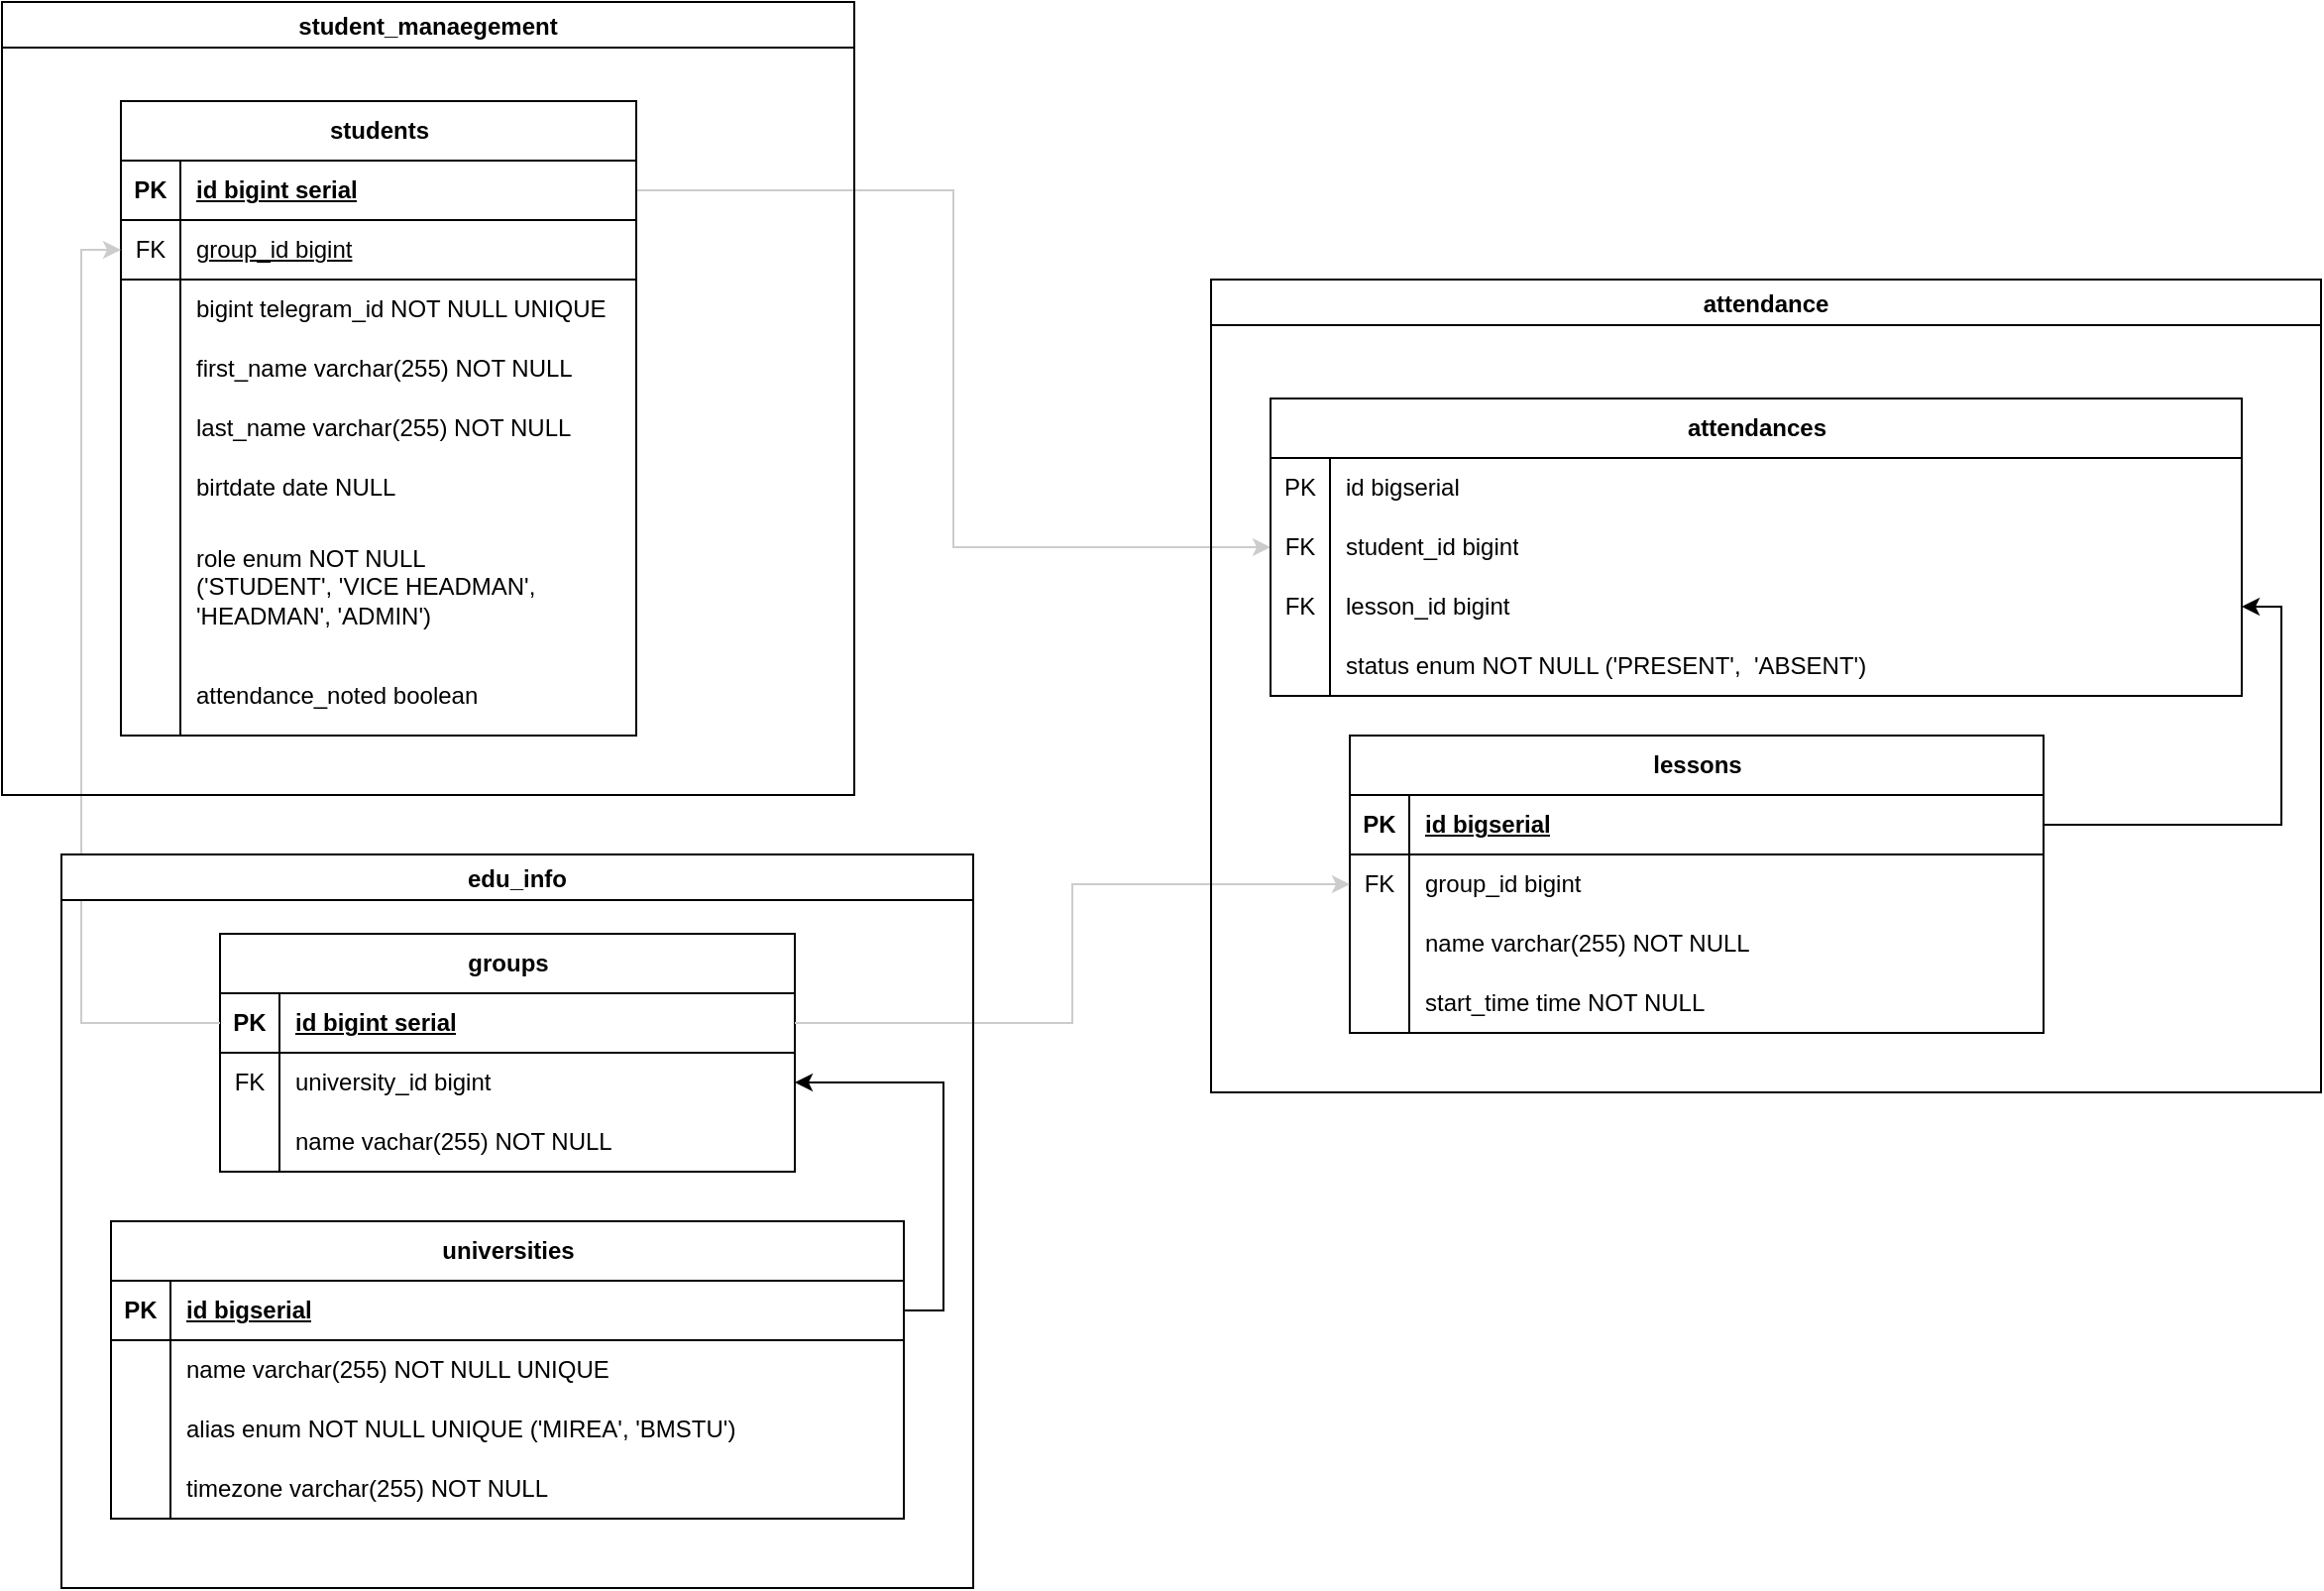 <mxfile version="22.1.21" type="device">
  <diagram name="Page-1" id="I7l6lQvvWda5FWBGYfNw">
    <mxGraphModel dx="621" dy="1783" grid="1" gridSize="10" guides="1" tooltips="1" connect="1" arrows="1" fold="1" page="1" pageScale="1" pageWidth="1100" pageHeight="850" math="0" shadow="0">
      <root>
        <mxCell id="0" />
        <mxCell id="1" parent="0" />
        <mxCell id="WtD-Y87o_4bAseDayTya-83" style="edgeStyle=orthogonalEdgeStyle;rounded=0;orthogonalLoop=1;jettySize=auto;html=1;exitX=0;exitY=0.5;exitDx=0;exitDy=0;entryX=1;entryY=0.5;entryDx=0;entryDy=0;" parent="1" source="WtD-Y87o_4bAseDayTya-71" edge="1">
          <mxGeometry relative="1" as="geometry" />
        </mxCell>
        <mxCell id="n_EiIZgd5n3iyxSfP7II-4" style="edgeStyle=orthogonalEdgeStyle;rounded=0;orthogonalLoop=1;jettySize=auto;html=1;exitX=1;exitY=0.5;exitDx=0;exitDy=0;entryX=0.991;entryY=0.733;entryDx=0;entryDy=0;entryPerimeter=0;" parent="1" target="WtD-Y87o_4bAseDayTya-123" edge="1">
          <mxGeometry relative="1" as="geometry" />
        </mxCell>
        <mxCell id="AAZNuQ814HPgyiH9VI9M-4" style="edgeStyle=orthogonalEdgeStyle;rounded=0;orthogonalLoop=1;jettySize=auto;html=1;exitX=1;exitY=0.5;exitDx=0;exitDy=0;entryX=0;entryY=0.5;entryDx=0;entryDy=0;" parent="1" target="WtD-Y87o_4bAseDayTya-123" edge="1">
          <mxGeometry relative="1" as="geometry" />
        </mxCell>
        <mxCell id="PIjY2bJpDw1zQxXnWxuS-26" style="edgeStyle=orthogonalEdgeStyle;rounded=0;orthogonalLoop=1;jettySize=auto;html=1;exitX=1;exitY=0.5;exitDx=0;exitDy=0;entryX=0;entryY=0.5;entryDx=0;entryDy=0;strokeColor=#CCCCCC;" parent="1" source="WtD-Y87o_4bAseDayTya-2" target="WtD-Y87o_4bAseDayTya-144" edge="1">
          <mxGeometry relative="1" as="geometry" />
        </mxCell>
        <mxCell id="PIjY2bJpDw1zQxXnWxuS-33" style="edgeStyle=orthogonalEdgeStyle;rounded=0;orthogonalLoop=1;jettySize=auto;html=1;exitX=0;exitY=0.5;exitDx=0;exitDy=0;entryX=1;entryY=0.5;entryDx=0;entryDy=0;" parent="1" source="WtD-Y87o_4bAseDayTya-2" edge="1">
          <mxGeometry relative="1" as="geometry">
            <Array as="points">
              <mxPoint x="1000" y="-245" />
              <mxPoint x="1000" y="130" />
            </Array>
          </mxGeometry>
        </mxCell>
        <mxCell id="y6h4AQpJSSWqRq5FOGXV-2" value="lessons" style="shape=table;startSize=30;container=1;collapsible=1;childLayout=tableLayout;fixedRows=1;rowLines=0;fontStyle=1;align=center;resizeLast=1;html=1;" parent="1" vertex="1">
          <mxGeometry x="1950" y="60" width="350" height="150" as="geometry" />
        </mxCell>
        <mxCell id="y6h4AQpJSSWqRq5FOGXV-3" value="" style="shape=tableRow;horizontal=0;startSize=0;swimlaneHead=0;swimlaneBody=0;fillColor=none;collapsible=0;dropTarget=0;points=[[0,0.5],[1,0.5]];portConstraint=eastwest;top=0;left=0;right=0;bottom=1;" parent="y6h4AQpJSSWqRq5FOGXV-2" vertex="1">
          <mxGeometry y="30" width="350" height="30" as="geometry" />
        </mxCell>
        <mxCell id="y6h4AQpJSSWqRq5FOGXV-4" value="PK" style="shape=partialRectangle;connectable=0;fillColor=none;top=0;left=0;bottom=0;right=0;fontStyle=1;overflow=hidden;whiteSpace=wrap;html=1;" parent="y6h4AQpJSSWqRq5FOGXV-3" vertex="1">
          <mxGeometry width="30" height="30" as="geometry">
            <mxRectangle width="30" height="30" as="alternateBounds" />
          </mxGeometry>
        </mxCell>
        <mxCell id="y6h4AQpJSSWqRq5FOGXV-5" value="id bigserial" style="shape=partialRectangle;connectable=0;fillColor=none;top=0;left=0;bottom=0;right=0;align=left;spacingLeft=6;fontStyle=5;overflow=hidden;whiteSpace=wrap;html=1;" parent="y6h4AQpJSSWqRq5FOGXV-3" vertex="1">
          <mxGeometry x="30" width="320" height="30" as="geometry">
            <mxRectangle width="320" height="30" as="alternateBounds" />
          </mxGeometry>
        </mxCell>
        <mxCell id="y6h4AQpJSSWqRq5FOGXV-6" value="" style="shape=tableRow;horizontal=0;startSize=0;swimlaneHead=0;swimlaneBody=0;fillColor=none;collapsible=0;dropTarget=0;points=[[0,0.5],[1,0.5]];portConstraint=eastwest;top=0;left=0;right=0;bottom=0;" parent="y6h4AQpJSSWqRq5FOGXV-2" vertex="1">
          <mxGeometry y="60" width="350" height="30" as="geometry" />
        </mxCell>
        <mxCell id="y6h4AQpJSSWqRq5FOGXV-7" value="FK" style="shape=partialRectangle;connectable=0;fillColor=none;top=0;left=0;bottom=0;right=0;editable=1;overflow=hidden;whiteSpace=wrap;html=1;" parent="y6h4AQpJSSWqRq5FOGXV-6" vertex="1">
          <mxGeometry width="30" height="30" as="geometry">
            <mxRectangle width="30" height="30" as="alternateBounds" />
          </mxGeometry>
        </mxCell>
        <mxCell id="y6h4AQpJSSWqRq5FOGXV-8" value="group_id bigint" style="shape=partialRectangle;connectable=0;fillColor=none;top=0;left=0;bottom=0;right=0;align=left;spacingLeft=6;overflow=hidden;whiteSpace=wrap;html=1;" parent="y6h4AQpJSSWqRq5FOGXV-6" vertex="1">
          <mxGeometry x="30" width="320" height="30" as="geometry">
            <mxRectangle width="320" height="30" as="alternateBounds" />
          </mxGeometry>
        </mxCell>
        <mxCell id="y6h4AQpJSSWqRq5FOGXV-9" value="" style="shape=tableRow;horizontal=0;startSize=0;swimlaneHead=0;swimlaneBody=0;fillColor=none;collapsible=0;dropTarget=0;points=[[0,0.5],[1,0.5]];portConstraint=eastwest;top=0;left=0;right=0;bottom=0;" parent="y6h4AQpJSSWqRq5FOGXV-2" vertex="1">
          <mxGeometry y="90" width="350" height="30" as="geometry" />
        </mxCell>
        <mxCell id="y6h4AQpJSSWqRq5FOGXV-10" value="" style="shape=partialRectangle;connectable=0;fillColor=none;top=0;left=0;bottom=0;right=0;editable=1;overflow=hidden;whiteSpace=wrap;html=1;" parent="y6h4AQpJSSWqRq5FOGXV-9" vertex="1">
          <mxGeometry width="30" height="30" as="geometry">
            <mxRectangle width="30" height="30" as="alternateBounds" />
          </mxGeometry>
        </mxCell>
        <mxCell id="y6h4AQpJSSWqRq5FOGXV-11" value="name varchar(255) NOT NULL" style="shape=partialRectangle;connectable=0;fillColor=none;top=0;left=0;bottom=0;right=0;align=left;spacingLeft=6;overflow=hidden;whiteSpace=wrap;html=1;" parent="y6h4AQpJSSWqRq5FOGXV-9" vertex="1">
          <mxGeometry x="30" width="320" height="30" as="geometry">
            <mxRectangle width="320" height="30" as="alternateBounds" />
          </mxGeometry>
        </mxCell>
        <mxCell id="y6h4AQpJSSWqRq5FOGXV-12" value="" style="shape=tableRow;horizontal=0;startSize=0;swimlaneHead=0;swimlaneBody=0;fillColor=none;collapsible=0;dropTarget=0;points=[[0,0.5],[1,0.5]];portConstraint=eastwest;top=0;left=0;right=0;bottom=0;" parent="y6h4AQpJSSWqRq5FOGXV-2" vertex="1">
          <mxGeometry y="120" width="350" height="30" as="geometry" />
        </mxCell>
        <mxCell id="y6h4AQpJSSWqRq5FOGXV-13" value="" style="shape=partialRectangle;connectable=0;fillColor=none;top=0;left=0;bottom=0;right=0;editable=1;overflow=hidden;whiteSpace=wrap;html=1;" parent="y6h4AQpJSSWqRq5FOGXV-12" vertex="1">
          <mxGeometry width="30" height="30" as="geometry">
            <mxRectangle width="30" height="30" as="alternateBounds" />
          </mxGeometry>
        </mxCell>
        <mxCell id="y6h4AQpJSSWqRq5FOGXV-14" value="start_time time NOT NULL" style="shape=partialRectangle;connectable=0;fillColor=none;top=0;left=0;bottom=0;right=0;align=left;spacingLeft=6;overflow=hidden;whiteSpace=wrap;html=1;" parent="y6h4AQpJSSWqRq5FOGXV-12" vertex="1">
          <mxGeometry x="30" width="320" height="30" as="geometry">
            <mxRectangle width="320" height="30" as="alternateBounds" />
          </mxGeometry>
        </mxCell>
        <mxCell id="WtD-Y87o_4bAseDayTya-140" value="attendances" style="shape=table;startSize=30;container=1;collapsible=1;childLayout=tableLayout;fixedRows=1;rowLines=0;fontStyle=1;align=center;resizeLast=1;html=1;" parent="1" vertex="1">
          <mxGeometry x="1910" y="-110" width="490" height="150" as="geometry" />
        </mxCell>
        <mxCell id="vI2uVMeDULrQLfaLAgZ7-1" style="shape=tableRow;horizontal=0;startSize=0;swimlaneHead=0;swimlaneBody=0;fillColor=none;collapsible=0;dropTarget=0;points=[[0,0.5],[1,0.5]];portConstraint=eastwest;top=0;left=0;right=0;bottom=0;" parent="WtD-Y87o_4bAseDayTya-140" vertex="1">
          <mxGeometry y="30" width="490" height="30" as="geometry" />
        </mxCell>
        <mxCell id="vI2uVMeDULrQLfaLAgZ7-2" value="PK" style="shape=partialRectangle;connectable=0;fillColor=none;top=0;left=0;bottom=0;right=0;editable=1;overflow=hidden;whiteSpace=wrap;html=1;" parent="vI2uVMeDULrQLfaLAgZ7-1" vertex="1">
          <mxGeometry width="30" height="30" as="geometry">
            <mxRectangle width="30" height="30" as="alternateBounds" />
          </mxGeometry>
        </mxCell>
        <mxCell id="vI2uVMeDULrQLfaLAgZ7-3" value="id bigserial" style="shape=partialRectangle;connectable=0;fillColor=none;top=0;left=0;bottom=0;right=0;align=left;spacingLeft=6;overflow=hidden;whiteSpace=wrap;html=1;" parent="vI2uVMeDULrQLfaLAgZ7-1" vertex="1">
          <mxGeometry x="30" width="460" height="30" as="geometry">
            <mxRectangle width="460" height="30" as="alternateBounds" />
          </mxGeometry>
        </mxCell>
        <mxCell id="WtD-Y87o_4bAseDayTya-144" value="" style="shape=tableRow;horizontal=0;startSize=0;swimlaneHead=0;swimlaneBody=0;fillColor=none;collapsible=0;dropTarget=0;points=[[0,0.5],[1,0.5]];portConstraint=eastwest;top=0;left=0;right=0;bottom=0;" parent="WtD-Y87o_4bAseDayTya-140" vertex="1">
          <mxGeometry y="60" width="490" height="30" as="geometry" />
        </mxCell>
        <mxCell id="WtD-Y87o_4bAseDayTya-145" value="FK" style="shape=partialRectangle;connectable=0;fillColor=none;top=0;left=0;bottom=0;right=0;editable=1;overflow=hidden;whiteSpace=wrap;html=1;" parent="WtD-Y87o_4bAseDayTya-144" vertex="1">
          <mxGeometry width="30" height="30" as="geometry">
            <mxRectangle width="30" height="30" as="alternateBounds" />
          </mxGeometry>
        </mxCell>
        <mxCell id="WtD-Y87o_4bAseDayTya-146" value="student_id bigint" style="shape=partialRectangle;connectable=0;fillColor=none;top=0;left=0;bottom=0;right=0;align=left;spacingLeft=6;overflow=hidden;whiteSpace=wrap;html=1;" parent="WtD-Y87o_4bAseDayTya-144" vertex="1">
          <mxGeometry x="30" width="460" height="30" as="geometry">
            <mxRectangle width="460" height="30" as="alternateBounds" />
          </mxGeometry>
        </mxCell>
        <mxCell id="WtD-Y87o_4bAseDayTya-147" value="" style="shape=tableRow;horizontal=0;startSize=0;swimlaneHead=0;swimlaneBody=0;fillColor=none;collapsible=0;dropTarget=0;points=[[0,0.5],[1,0.5]];portConstraint=eastwest;top=0;left=0;right=0;bottom=0;" parent="WtD-Y87o_4bAseDayTya-140" vertex="1">
          <mxGeometry y="90" width="490" height="30" as="geometry" />
        </mxCell>
        <mxCell id="WtD-Y87o_4bAseDayTya-148" value="FK" style="shape=partialRectangle;connectable=0;fillColor=none;top=0;left=0;bottom=0;right=0;editable=1;overflow=hidden;whiteSpace=wrap;html=1;" parent="WtD-Y87o_4bAseDayTya-147" vertex="1">
          <mxGeometry width="30" height="30" as="geometry">
            <mxRectangle width="30" height="30" as="alternateBounds" />
          </mxGeometry>
        </mxCell>
        <mxCell id="WtD-Y87o_4bAseDayTya-149" value="lesson_id bigint" style="shape=partialRectangle;connectable=0;fillColor=none;top=0;left=0;bottom=0;right=0;align=left;spacingLeft=6;overflow=hidden;whiteSpace=wrap;html=1;" parent="WtD-Y87o_4bAseDayTya-147" vertex="1">
          <mxGeometry x="30" width="460" height="30" as="geometry">
            <mxRectangle width="460" height="30" as="alternateBounds" />
          </mxGeometry>
        </mxCell>
        <mxCell id="WtD-Y87o_4bAseDayTya-150" value="" style="shape=tableRow;horizontal=0;startSize=0;swimlaneHead=0;swimlaneBody=0;fillColor=none;collapsible=0;dropTarget=0;points=[[0,0.5],[1,0.5]];portConstraint=eastwest;top=0;left=0;right=0;bottom=0;" parent="WtD-Y87o_4bAseDayTya-140" vertex="1">
          <mxGeometry y="120" width="490" height="30" as="geometry" />
        </mxCell>
        <mxCell id="WtD-Y87o_4bAseDayTya-151" value="" style="shape=partialRectangle;connectable=0;fillColor=none;top=0;left=0;bottom=0;right=0;editable=1;overflow=hidden;whiteSpace=wrap;html=1;" parent="WtD-Y87o_4bAseDayTya-150" vertex="1">
          <mxGeometry width="30" height="30" as="geometry">
            <mxRectangle width="30" height="30" as="alternateBounds" />
          </mxGeometry>
        </mxCell>
        <mxCell id="WtD-Y87o_4bAseDayTya-152" value="status enum NOT NULL (&#39;PRESENT&#39;,&amp;nbsp; &#39;ABSENT&#39;)" style="shape=partialRectangle;connectable=0;fillColor=none;top=0;left=0;bottom=0;right=0;align=left;spacingLeft=6;overflow=hidden;whiteSpace=wrap;html=1;" parent="WtD-Y87o_4bAseDayTya-150" vertex="1">
          <mxGeometry x="30" width="460" height="30" as="geometry">
            <mxRectangle width="460" height="30" as="alternateBounds" />
          </mxGeometry>
        </mxCell>
        <mxCell id="WtD-Y87o_4bAseDayTya-70" value="groups" style="shape=table;startSize=30;container=1;collapsible=1;childLayout=tableLayout;fixedRows=1;rowLines=0;fontStyle=1;align=center;resizeLast=1;html=1;" parent="1" vertex="1">
          <mxGeometry x="1380" y="160" width="290" height="120" as="geometry" />
        </mxCell>
        <mxCell id="WtD-Y87o_4bAseDayTya-71" value="" style="shape=tableRow;horizontal=0;startSize=0;swimlaneHead=0;swimlaneBody=0;fillColor=none;collapsible=0;dropTarget=0;points=[[0,0.5],[1,0.5]];portConstraint=eastwest;top=0;left=0;right=0;bottom=1;" parent="WtD-Y87o_4bAseDayTya-70" vertex="1">
          <mxGeometry y="30" width="290" height="30" as="geometry" />
        </mxCell>
        <mxCell id="WtD-Y87o_4bAseDayTya-72" value="PK" style="shape=partialRectangle;connectable=0;fillColor=none;top=0;left=0;bottom=0;right=0;fontStyle=1;overflow=hidden;whiteSpace=wrap;html=1;" parent="WtD-Y87o_4bAseDayTya-71" vertex="1">
          <mxGeometry width="30" height="30" as="geometry">
            <mxRectangle width="30" height="30" as="alternateBounds" />
          </mxGeometry>
        </mxCell>
        <mxCell id="WtD-Y87o_4bAseDayTya-73" value="id bigint serial" style="shape=partialRectangle;connectable=0;fillColor=none;top=0;left=0;bottom=0;right=0;align=left;spacingLeft=6;fontStyle=5;overflow=hidden;whiteSpace=wrap;html=1;" parent="WtD-Y87o_4bAseDayTya-71" vertex="1">
          <mxGeometry x="30" width="260" height="30" as="geometry">
            <mxRectangle width="260" height="30" as="alternateBounds" />
          </mxGeometry>
        </mxCell>
        <mxCell id="wIKcch3GfV04wdJaZ94m-4" style="shape=tableRow;horizontal=0;startSize=0;swimlaneHead=0;swimlaneBody=0;fillColor=none;collapsible=0;dropTarget=0;points=[[0,0.5],[1,0.5]];portConstraint=eastwest;top=0;left=0;right=0;bottom=0;" parent="WtD-Y87o_4bAseDayTya-70" vertex="1">
          <mxGeometry y="60" width="290" height="30" as="geometry" />
        </mxCell>
        <mxCell id="wIKcch3GfV04wdJaZ94m-5" value="FK" style="shape=partialRectangle;connectable=0;fillColor=none;top=0;left=0;bottom=0;right=0;editable=1;overflow=hidden;whiteSpace=wrap;html=1;" parent="wIKcch3GfV04wdJaZ94m-4" vertex="1">
          <mxGeometry width="30" height="30" as="geometry">
            <mxRectangle width="30" height="30" as="alternateBounds" />
          </mxGeometry>
        </mxCell>
        <mxCell id="wIKcch3GfV04wdJaZ94m-6" value="university_id bigint" style="shape=partialRectangle;connectable=0;fillColor=none;top=0;left=0;bottom=0;right=0;align=left;spacingLeft=6;overflow=hidden;whiteSpace=wrap;html=1;" parent="wIKcch3GfV04wdJaZ94m-4" vertex="1">
          <mxGeometry x="30" width="260" height="30" as="geometry">
            <mxRectangle width="260" height="30" as="alternateBounds" />
          </mxGeometry>
        </mxCell>
        <mxCell id="WtD-Y87o_4bAseDayTya-74" value="" style="shape=tableRow;horizontal=0;startSize=0;swimlaneHead=0;swimlaneBody=0;fillColor=none;collapsible=0;dropTarget=0;points=[[0,0.5],[1,0.5]];portConstraint=eastwest;top=0;left=0;right=0;bottom=0;" parent="WtD-Y87o_4bAseDayTya-70" vertex="1">
          <mxGeometry y="90" width="290" height="30" as="geometry" />
        </mxCell>
        <mxCell id="WtD-Y87o_4bAseDayTya-75" value="" style="shape=partialRectangle;connectable=0;fillColor=none;top=0;left=0;bottom=0;right=0;editable=1;overflow=hidden;whiteSpace=wrap;html=1;" parent="WtD-Y87o_4bAseDayTya-74" vertex="1">
          <mxGeometry width="30" height="30" as="geometry">
            <mxRectangle width="30" height="30" as="alternateBounds" />
          </mxGeometry>
        </mxCell>
        <mxCell id="WtD-Y87o_4bAseDayTya-76" value="name vachar(255) NOT NULL" style="shape=partialRectangle;connectable=0;fillColor=none;top=0;left=0;bottom=0;right=0;align=left;spacingLeft=6;overflow=hidden;whiteSpace=wrap;html=1;" parent="WtD-Y87o_4bAseDayTya-74" vertex="1">
          <mxGeometry x="30" width="260" height="30" as="geometry">
            <mxRectangle width="260" height="30" as="alternateBounds" />
          </mxGeometry>
        </mxCell>
        <mxCell id="WtD-Y87o_4bAseDayTya-1" value="students" style="shape=table;startSize=30;container=1;collapsible=1;childLayout=tableLayout;fixedRows=1;rowLines=0;fontStyle=1;align=center;resizeLast=1;html=1;" parent="1" vertex="1">
          <mxGeometry x="1330" y="-260" width="260" height="320" as="geometry" />
        </mxCell>
        <mxCell id="WtD-Y87o_4bAseDayTya-2" value="" style="shape=tableRow;horizontal=0;startSize=0;swimlaneHead=0;swimlaneBody=0;fillColor=none;collapsible=0;dropTarget=0;points=[[0,0.5],[1,0.5]];portConstraint=eastwest;top=0;left=0;right=0;bottom=1;" parent="WtD-Y87o_4bAseDayTya-1" vertex="1">
          <mxGeometry y="30" width="260" height="30" as="geometry" />
        </mxCell>
        <mxCell id="WtD-Y87o_4bAseDayTya-3" value="PK" style="shape=partialRectangle;connectable=0;fillColor=none;top=0;left=0;bottom=0;right=0;fontStyle=1;overflow=hidden;whiteSpace=wrap;html=1;" parent="WtD-Y87o_4bAseDayTya-2" vertex="1">
          <mxGeometry width="30" height="30" as="geometry">
            <mxRectangle width="30" height="30" as="alternateBounds" />
          </mxGeometry>
        </mxCell>
        <mxCell id="WtD-Y87o_4bAseDayTya-4" value="id bigint serial" style="shape=partialRectangle;connectable=0;fillColor=none;top=0;left=0;bottom=0;right=0;align=left;spacingLeft=6;fontStyle=5;overflow=hidden;whiteSpace=wrap;html=1;" parent="WtD-Y87o_4bAseDayTya-2" vertex="1">
          <mxGeometry x="30" width="230" height="30" as="geometry">
            <mxRectangle width="230" height="30" as="alternateBounds" />
          </mxGeometry>
        </mxCell>
        <mxCell id="-TC-ZagWVs9rCI9R5vII-1" style="shape=tableRow;horizontal=0;startSize=0;swimlaneHead=0;swimlaneBody=0;fillColor=none;collapsible=0;dropTarget=0;points=[[0,0.5],[1,0.5]];portConstraint=eastwest;top=0;left=0;right=0;bottom=1;" parent="WtD-Y87o_4bAseDayTya-1" vertex="1">
          <mxGeometry y="60" width="260" height="30" as="geometry" />
        </mxCell>
        <mxCell id="-TC-ZagWVs9rCI9R5vII-2" value="&lt;span style=&quot;font-weight: normal;&quot;&gt;FK&lt;/span&gt;" style="shape=partialRectangle;connectable=0;fillColor=none;top=0;left=0;bottom=0;right=0;fontStyle=1;overflow=hidden;whiteSpace=wrap;html=1;" parent="-TC-ZagWVs9rCI9R5vII-1" vertex="1">
          <mxGeometry width="30" height="30" as="geometry">
            <mxRectangle width="30" height="30" as="alternateBounds" />
          </mxGeometry>
        </mxCell>
        <mxCell id="-TC-ZagWVs9rCI9R5vII-3" value="&lt;span style=&quot;font-weight: normal;&quot;&gt;group_id bigint&lt;/span&gt;" style="shape=partialRectangle;connectable=0;fillColor=none;top=0;left=0;bottom=0;right=0;align=left;spacingLeft=6;fontStyle=5;overflow=hidden;whiteSpace=wrap;html=1;" parent="-TC-ZagWVs9rCI9R5vII-1" vertex="1">
          <mxGeometry x="30" width="230" height="30" as="geometry">
            <mxRectangle width="230" height="30" as="alternateBounds" />
          </mxGeometry>
        </mxCell>
        <mxCell id="Vi8hg6_tpQZABeiYivTI-13" style="shape=tableRow;horizontal=0;startSize=0;swimlaneHead=0;swimlaneBody=0;fillColor=none;collapsible=0;dropTarget=0;points=[[0,0.5],[1,0.5]];portConstraint=eastwest;top=0;left=0;right=0;bottom=0;" parent="WtD-Y87o_4bAseDayTya-1" vertex="1">
          <mxGeometry y="90" width="260" height="30" as="geometry" />
        </mxCell>
        <mxCell id="Vi8hg6_tpQZABeiYivTI-14" style="shape=partialRectangle;connectable=0;fillColor=none;top=0;left=0;bottom=0;right=0;editable=1;overflow=hidden;whiteSpace=wrap;html=1;" parent="Vi8hg6_tpQZABeiYivTI-13" vertex="1">
          <mxGeometry width="30" height="30" as="geometry">
            <mxRectangle width="30" height="30" as="alternateBounds" />
          </mxGeometry>
        </mxCell>
        <mxCell id="Vi8hg6_tpQZABeiYivTI-15" value="bigint telegram_id NOT NULL UNIQUE" style="shape=partialRectangle;connectable=0;fillColor=none;top=0;left=0;bottom=0;right=0;align=left;spacingLeft=6;overflow=hidden;whiteSpace=wrap;html=1;" parent="Vi8hg6_tpQZABeiYivTI-13" vertex="1">
          <mxGeometry x="30" width="230" height="30" as="geometry">
            <mxRectangle width="230" height="30" as="alternateBounds" />
          </mxGeometry>
        </mxCell>
        <mxCell id="WtD-Y87o_4bAseDayTya-5" value="" style="shape=tableRow;horizontal=0;startSize=0;swimlaneHead=0;swimlaneBody=0;fillColor=none;collapsible=0;dropTarget=0;points=[[0,0.5],[1,0.5]];portConstraint=eastwest;top=0;left=0;right=0;bottom=0;" parent="WtD-Y87o_4bAseDayTya-1" vertex="1">
          <mxGeometry y="120" width="260" height="30" as="geometry" />
        </mxCell>
        <mxCell id="WtD-Y87o_4bAseDayTya-6" value="" style="shape=partialRectangle;connectable=0;fillColor=none;top=0;left=0;bottom=0;right=0;editable=1;overflow=hidden;whiteSpace=wrap;html=1;" parent="WtD-Y87o_4bAseDayTya-5" vertex="1">
          <mxGeometry width="30" height="30" as="geometry">
            <mxRectangle width="30" height="30" as="alternateBounds" />
          </mxGeometry>
        </mxCell>
        <mxCell id="WtD-Y87o_4bAseDayTya-7" value="first_name varchar(255) NOT NULL" style="shape=partialRectangle;connectable=0;fillColor=none;top=0;left=0;bottom=0;right=0;align=left;spacingLeft=6;overflow=hidden;whiteSpace=wrap;html=1;" parent="WtD-Y87o_4bAseDayTya-5" vertex="1">
          <mxGeometry x="30" width="230" height="30" as="geometry">
            <mxRectangle width="230" height="30" as="alternateBounds" />
          </mxGeometry>
        </mxCell>
        <mxCell id="WtD-Y87o_4bAseDayTya-8" value="" style="shape=tableRow;horizontal=0;startSize=0;swimlaneHead=0;swimlaneBody=0;fillColor=none;collapsible=0;dropTarget=0;points=[[0,0.5],[1,0.5]];portConstraint=eastwest;top=0;left=0;right=0;bottom=0;" parent="WtD-Y87o_4bAseDayTya-1" vertex="1">
          <mxGeometry y="150" width="260" height="30" as="geometry" />
        </mxCell>
        <mxCell id="WtD-Y87o_4bAseDayTya-9" value="" style="shape=partialRectangle;connectable=0;fillColor=none;top=0;left=0;bottom=0;right=0;editable=1;overflow=hidden;whiteSpace=wrap;html=1;" parent="WtD-Y87o_4bAseDayTya-8" vertex="1">
          <mxGeometry width="30" height="30" as="geometry">
            <mxRectangle width="30" height="30" as="alternateBounds" />
          </mxGeometry>
        </mxCell>
        <mxCell id="WtD-Y87o_4bAseDayTya-10" value="last_name varchar(255) NOT NULL" style="shape=partialRectangle;connectable=0;fillColor=none;top=0;left=0;bottom=0;right=0;align=left;spacingLeft=6;overflow=hidden;whiteSpace=wrap;html=1;" parent="WtD-Y87o_4bAseDayTya-8" vertex="1">
          <mxGeometry x="30" width="230" height="30" as="geometry">
            <mxRectangle width="230" height="30" as="alternateBounds" />
          </mxGeometry>
        </mxCell>
        <mxCell id="2QoOv795XRyqWcvuPBlc-18" style="shape=tableRow;horizontal=0;startSize=0;swimlaneHead=0;swimlaneBody=0;fillColor=none;collapsible=0;dropTarget=0;points=[[0,0.5],[1,0.5]];portConstraint=eastwest;top=0;left=0;right=0;bottom=0;" parent="WtD-Y87o_4bAseDayTya-1" vertex="1">
          <mxGeometry y="180" width="260" height="30" as="geometry" />
        </mxCell>
        <mxCell id="2QoOv795XRyqWcvuPBlc-19" style="shape=partialRectangle;connectable=0;fillColor=none;top=0;left=0;bottom=0;right=0;editable=1;overflow=hidden;whiteSpace=wrap;html=1;" parent="2QoOv795XRyqWcvuPBlc-18" vertex="1">
          <mxGeometry width="30" height="30" as="geometry">
            <mxRectangle width="30" height="30" as="alternateBounds" />
          </mxGeometry>
        </mxCell>
        <mxCell id="2QoOv795XRyqWcvuPBlc-20" value="birtdate date NULL" style="shape=partialRectangle;connectable=0;fillColor=none;top=0;left=0;bottom=0;right=0;align=left;spacingLeft=6;overflow=hidden;whiteSpace=wrap;html=1;" parent="2QoOv795XRyqWcvuPBlc-18" vertex="1">
          <mxGeometry x="30" width="230" height="30" as="geometry">
            <mxRectangle width="230" height="30" as="alternateBounds" />
          </mxGeometry>
        </mxCell>
        <mxCell id="aSk6BCNAQgE7BCrj78pr-19" style="shape=tableRow;horizontal=0;startSize=0;swimlaneHead=0;swimlaneBody=0;fillColor=none;collapsible=0;dropTarget=0;points=[[0,0.5],[1,0.5]];portConstraint=eastwest;top=0;left=0;right=0;bottom=0;" parent="WtD-Y87o_4bAseDayTya-1" vertex="1">
          <mxGeometry y="210" width="260" height="70" as="geometry" />
        </mxCell>
        <mxCell id="aSk6BCNAQgE7BCrj78pr-20" style="shape=partialRectangle;connectable=0;fillColor=none;top=0;left=0;bottom=0;right=0;editable=1;overflow=hidden;whiteSpace=wrap;html=1;" parent="aSk6BCNAQgE7BCrj78pr-19" vertex="1">
          <mxGeometry width="30" height="70" as="geometry">
            <mxRectangle width="30" height="70" as="alternateBounds" />
          </mxGeometry>
        </mxCell>
        <mxCell id="aSk6BCNAQgE7BCrj78pr-21" value="role enum NOT NULL&lt;br&gt;(&#39;STUDENT&#39;, &#39;VICE HEADMAN&#39;, &lt;br&gt;&#39;HEADMAN&#39;, &#39;ADMIN&#39;)" style="shape=partialRectangle;connectable=0;fillColor=none;top=0;left=0;bottom=0;right=0;align=left;spacingLeft=6;overflow=hidden;whiteSpace=wrap;html=1;" parent="aSk6BCNAQgE7BCrj78pr-19" vertex="1">
          <mxGeometry x="30" width="230" height="70" as="geometry">
            <mxRectangle width="230" height="70" as="alternateBounds" />
          </mxGeometry>
        </mxCell>
        <mxCell id="vI2uVMeDULrQLfaLAgZ7-31" style="shape=tableRow;horizontal=0;startSize=0;swimlaneHead=0;swimlaneBody=0;fillColor=none;collapsible=0;dropTarget=0;points=[[0,0.5],[1,0.5]];portConstraint=eastwest;top=0;left=0;right=0;bottom=0;" parent="WtD-Y87o_4bAseDayTya-1" vertex="1">
          <mxGeometry y="280" width="260" height="40" as="geometry" />
        </mxCell>
        <mxCell id="vI2uVMeDULrQLfaLAgZ7-32" style="shape=partialRectangle;connectable=0;fillColor=none;top=0;left=0;bottom=0;right=0;editable=1;overflow=hidden;whiteSpace=wrap;html=1;" parent="vI2uVMeDULrQLfaLAgZ7-31" vertex="1">
          <mxGeometry width="30" height="40" as="geometry">
            <mxRectangle width="30" height="40" as="alternateBounds" />
          </mxGeometry>
        </mxCell>
        <mxCell id="vI2uVMeDULrQLfaLAgZ7-33" value="attendance_noted boolean" style="shape=partialRectangle;connectable=0;fillColor=none;top=0;left=0;bottom=0;right=0;align=left;spacingLeft=6;overflow=hidden;whiteSpace=wrap;html=1;" parent="vI2uVMeDULrQLfaLAgZ7-31" vertex="1">
          <mxGeometry x="30" width="230" height="40" as="geometry">
            <mxRectangle width="230" height="40" as="alternateBounds" />
          </mxGeometry>
        </mxCell>
        <mxCell id="2QoOv795XRyqWcvuPBlc-24" style="edgeStyle=orthogonalEdgeStyle;rounded=0;orthogonalLoop=1;jettySize=auto;html=1;exitX=1;exitY=0.5;exitDx=0;exitDy=0;entryX=1;entryY=0.5;entryDx=0;entryDy=0;" parent="1" source="y6h4AQpJSSWqRq5FOGXV-3" target="WtD-Y87o_4bAseDayTya-147" edge="1">
          <mxGeometry relative="1" as="geometry" />
        </mxCell>
        <mxCell id="Vi8hg6_tpQZABeiYivTI-17" style="edgeStyle=orthogonalEdgeStyle;rounded=0;orthogonalLoop=1;jettySize=auto;html=1;exitX=0;exitY=0.5;exitDx=0;exitDy=0;entryX=0;entryY=0.5;entryDx=0;entryDy=0;strokeColor=#CCCCCC;" parent="1" source="WtD-Y87o_4bAseDayTya-71" target="-TC-ZagWVs9rCI9R5vII-1" edge="1">
          <mxGeometry relative="1" as="geometry" />
        </mxCell>
        <mxCell id="Vi8hg6_tpQZABeiYivTI-18" style="edgeStyle=orthogonalEdgeStyle;rounded=0;orthogonalLoop=1;jettySize=auto;html=1;exitX=1;exitY=0.5;exitDx=0;exitDy=0;strokeColor=#CCCCCC;" parent="1" source="WtD-Y87o_4bAseDayTya-71" target="y6h4AQpJSSWqRq5FOGXV-6" edge="1">
          <mxGeometry relative="1" as="geometry" />
        </mxCell>
        <mxCell id="UrQ4qYqZkPxLHaydfWx3-1" value="attendance" style="swimlane;" parent="1" vertex="1">
          <mxGeometry x="1880" y="-170" width="560" height="410" as="geometry" />
        </mxCell>
        <mxCell id="UrQ4qYqZkPxLHaydfWx3-2" style="edgeStyle=orthogonalEdgeStyle;rounded=0;orthogonalLoop=1;jettySize=auto;html=1;exitX=1;exitY=0.5;exitDx=0;exitDy=0;entryX=1;entryY=0.5;entryDx=0;entryDy=0;" parent="1" source="WtD-Y87o_4bAseDayTya-123" target="wIKcch3GfV04wdJaZ94m-4" edge="1">
          <mxGeometry relative="1" as="geometry" />
        </mxCell>
        <mxCell id="UrQ4qYqZkPxLHaydfWx3-3" value="edu_info" style="swimlane;" parent="1" vertex="1">
          <mxGeometry x="1300" y="120" width="460" height="370" as="geometry" />
        </mxCell>
        <mxCell id="WtD-Y87o_4bAseDayTya-122" value="universities" style="shape=table;startSize=30;container=1;collapsible=1;childLayout=tableLayout;fixedRows=1;rowLines=0;fontStyle=1;align=center;resizeLast=1;html=1;" parent="UrQ4qYqZkPxLHaydfWx3-3" vertex="1">
          <mxGeometry x="25" y="185" width="400" height="150" as="geometry" />
        </mxCell>
        <mxCell id="WtD-Y87o_4bAseDayTya-123" value="" style="shape=tableRow;horizontal=0;startSize=0;swimlaneHead=0;swimlaneBody=0;fillColor=none;collapsible=0;dropTarget=0;points=[[0,0.5],[1,0.5]];portConstraint=eastwest;top=0;left=0;right=0;bottom=1;" parent="WtD-Y87o_4bAseDayTya-122" vertex="1">
          <mxGeometry y="30" width="400" height="30" as="geometry" />
        </mxCell>
        <mxCell id="WtD-Y87o_4bAseDayTya-124" value="PK" style="shape=partialRectangle;connectable=0;fillColor=none;top=0;left=0;bottom=0;right=0;fontStyle=1;overflow=hidden;whiteSpace=wrap;html=1;" parent="WtD-Y87o_4bAseDayTya-123" vertex="1">
          <mxGeometry width="30" height="30" as="geometry">
            <mxRectangle width="30" height="30" as="alternateBounds" />
          </mxGeometry>
        </mxCell>
        <mxCell id="WtD-Y87o_4bAseDayTya-125" value="id bigserial" style="shape=partialRectangle;connectable=0;fillColor=none;top=0;left=0;bottom=0;right=0;align=left;spacingLeft=6;fontStyle=5;overflow=hidden;whiteSpace=wrap;html=1;" parent="WtD-Y87o_4bAseDayTya-123" vertex="1">
          <mxGeometry x="30" width="370" height="30" as="geometry">
            <mxRectangle width="370" height="30" as="alternateBounds" />
          </mxGeometry>
        </mxCell>
        <mxCell id="WtD-Y87o_4bAseDayTya-126" value="" style="shape=tableRow;horizontal=0;startSize=0;swimlaneHead=0;swimlaneBody=0;fillColor=none;collapsible=0;dropTarget=0;points=[[0,0.5],[1,0.5]];portConstraint=eastwest;top=0;left=0;right=0;bottom=0;" parent="WtD-Y87o_4bAseDayTya-122" vertex="1">
          <mxGeometry y="60" width="400" height="30" as="geometry" />
        </mxCell>
        <mxCell id="WtD-Y87o_4bAseDayTya-127" value="" style="shape=partialRectangle;connectable=0;fillColor=none;top=0;left=0;bottom=0;right=0;editable=1;overflow=hidden;whiteSpace=wrap;html=1;" parent="WtD-Y87o_4bAseDayTya-126" vertex="1">
          <mxGeometry width="30" height="30" as="geometry">
            <mxRectangle width="30" height="30" as="alternateBounds" />
          </mxGeometry>
        </mxCell>
        <mxCell id="WtD-Y87o_4bAseDayTya-128" value="name varchar(255) NOT NULL UNIQUE" style="shape=partialRectangle;connectable=0;fillColor=none;top=0;left=0;bottom=0;right=0;align=left;spacingLeft=6;overflow=hidden;whiteSpace=wrap;html=1;" parent="WtD-Y87o_4bAseDayTya-126" vertex="1">
          <mxGeometry x="30" width="370" height="30" as="geometry">
            <mxRectangle width="370" height="30" as="alternateBounds" />
          </mxGeometry>
        </mxCell>
        <mxCell id="DKpkyNCTJiwnKKEpQCEO-1" style="shape=tableRow;horizontal=0;startSize=0;swimlaneHead=0;swimlaneBody=0;fillColor=none;collapsible=0;dropTarget=0;points=[[0,0.5],[1,0.5]];portConstraint=eastwest;top=0;left=0;right=0;bottom=0;" parent="WtD-Y87o_4bAseDayTya-122" vertex="1">
          <mxGeometry y="90" width="400" height="30" as="geometry" />
        </mxCell>
        <mxCell id="DKpkyNCTJiwnKKEpQCEO-2" style="shape=partialRectangle;connectable=0;fillColor=none;top=0;left=0;bottom=0;right=0;editable=1;overflow=hidden;whiteSpace=wrap;html=1;" parent="DKpkyNCTJiwnKKEpQCEO-1" vertex="1">
          <mxGeometry width="30" height="30" as="geometry">
            <mxRectangle width="30" height="30" as="alternateBounds" />
          </mxGeometry>
        </mxCell>
        <mxCell id="DKpkyNCTJiwnKKEpQCEO-3" value="alias enum NOT NULL UNIQUE (&#39;MIREA&#39;, &#39;BMSTU&#39;)" style="shape=partialRectangle;connectable=0;fillColor=none;top=0;left=0;bottom=0;right=0;align=left;spacingLeft=6;overflow=hidden;whiteSpace=wrap;html=1;" parent="DKpkyNCTJiwnKKEpQCEO-1" vertex="1">
          <mxGeometry x="30" width="370" height="30" as="geometry">
            <mxRectangle width="370" height="30" as="alternateBounds" />
          </mxGeometry>
        </mxCell>
        <mxCell id="iXvGw4u8mH7SUdZsiP6b-1" style="shape=tableRow;horizontal=0;startSize=0;swimlaneHead=0;swimlaneBody=0;fillColor=none;collapsible=0;dropTarget=0;points=[[0,0.5],[1,0.5]];portConstraint=eastwest;top=0;left=0;right=0;bottom=0;" parent="WtD-Y87o_4bAseDayTya-122" vertex="1">
          <mxGeometry y="120" width="400" height="30" as="geometry" />
        </mxCell>
        <mxCell id="iXvGw4u8mH7SUdZsiP6b-2" style="shape=partialRectangle;connectable=0;fillColor=none;top=0;left=0;bottom=0;right=0;editable=1;overflow=hidden;whiteSpace=wrap;html=1;" parent="iXvGw4u8mH7SUdZsiP6b-1" vertex="1">
          <mxGeometry width="30" height="30" as="geometry">
            <mxRectangle width="30" height="30" as="alternateBounds" />
          </mxGeometry>
        </mxCell>
        <mxCell id="iXvGw4u8mH7SUdZsiP6b-3" value="timezone varchar(255) NOT NULL" style="shape=partialRectangle;connectable=0;fillColor=none;top=0;left=0;bottom=0;right=0;align=left;spacingLeft=6;overflow=hidden;whiteSpace=wrap;html=1;" parent="iXvGw4u8mH7SUdZsiP6b-1" vertex="1">
          <mxGeometry x="30" width="370" height="30" as="geometry">
            <mxRectangle width="370" height="30" as="alternateBounds" />
          </mxGeometry>
        </mxCell>
        <mxCell id="UrQ4qYqZkPxLHaydfWx3-5" value="student_manaegement" style="swimlane;" parent="1" vertex="1">
          <mxGeometry x="1270" y="-310" width="430" height="400" as="geometry" />
        </mxCell>
      </root>
    </mxGraphModel>
  </diagram>
</mxfile>
